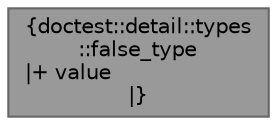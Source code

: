 digraph "doctest::detail::types::false_type"
{
 // LATEX_PDF_SIZE
  bgcolor="transparent";
  edge [fontname=Helvetica,fontsize=10,labelfontname=Helvetica,labelfontsize=10];
  node [fontname=Helvetica,fontsize=10,shape=box,height=0.2,width=0.4];
  Node1 [label="{doctest::detail::types\l::false_type\n|+ value\l|}",height=0.2,width=0.4,color="gray40", fillcolor="grey60", style="filled", fontcolor="black",tooltip=" "];
}
